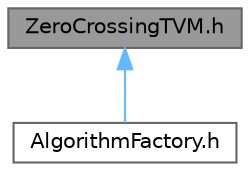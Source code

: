 digraph "ZeroCrossingTVM.h"
{
 // LATEX_PDF_SIZE
  bgcolor="transparent";
  edge [fontname=Helvetica,fontsize=10,labelfontname=Helvetica,labelfontsize=10];
  node [fontname=Helvetica,fontsize=10,shape=box,height=0.2,width=0.4];
  Node1 [id="Node000001",label="ZeroCrossingTVM.h",height=0.2,width=0.4,color="gray40", fillcolor="grey60", style="filled", fontcolor="black",tooltip="Calculate edges using the zero crossing algorithm. Apache TVM version."];
  Node1 -> Node2 [id="edge1_Node000001_Node000002",dir="back",color="steelblue1",style="solid",tooltip=" "];
  Node2 [id="Node000002",label="AlgorithmFactory.h",height=0.2,width=0.4,color="grey40", fillcolor="white", style="filled",URL="$AlgorithmFactory_8h.html",tooltip="Factory for the IAlgorithm interface."];
}
